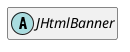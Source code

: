 @startuml
set namespaceSeparator \\
hide members
hide << alias >> circle

abstract class JHtmlBanner
@enduml

